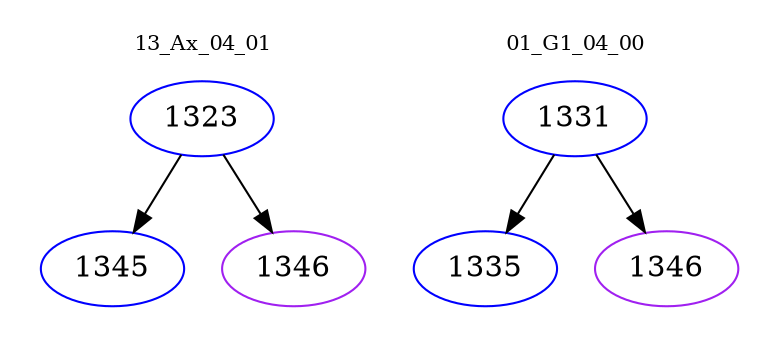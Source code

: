 digraph{
subgraph cluster_0 {
color = white
label = "13_Ax_04_01";
fontsize=10;
T0_1323 [label="1323", color="blue"]
T0_1323 -> T0_1345 [color="black"]
T0_1345 [label="1345", color="blue"]
T0_1323 -> T0_1346 [color="black"]
T0_1346 [label="1346", color="purple"]
}
subgraph cluster_1 {
color = white
label = "01_G1_04_00";
fontsize=10;
T1_1331 [label="1331", color="blue"]
T1_1331 -> T1_1335 [color="black"]
T1_1335 [label="1335", color="blue"]
T1_1331 -> T1_1346 [color="black"]
T1_1346 [label="1346", color="purple"]
}
}
